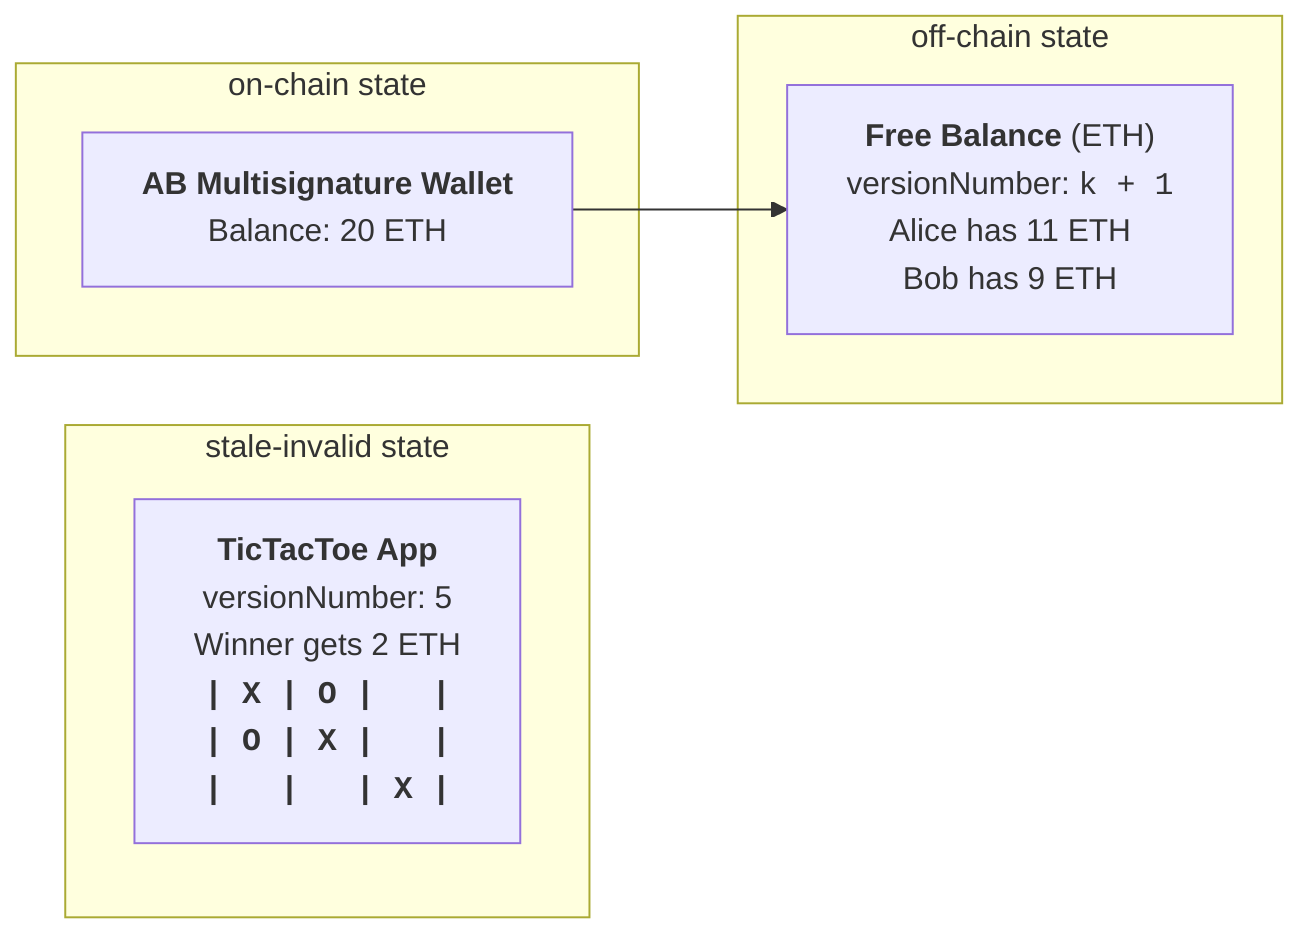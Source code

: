 graph LR
    ms-->fb
    subgraph stale-invalid state
      ttt["<b>TicTacToe App</b> <br> versionNumber: 5 <br> Winner gets 2 ETH <br><center><b><tt>| X | O | &nbsp; |<br>| O | X | &nbsp; |<br>| &nbsp; | &nbsp; | X |</tt></b></center>"]
    end
    subgraph off-chain state
      fb["<b>Free Balance</b> (ETH) <br> versionNumber: <tt>k + 1</tt> <br> Alice has 11 ETH <br> Bob has 9 ETH"]
    end
    subgraph on-chain state
      ms["<b>AB Multisignature Wallet</b> <br> Balance: 20 ETH"]
    end